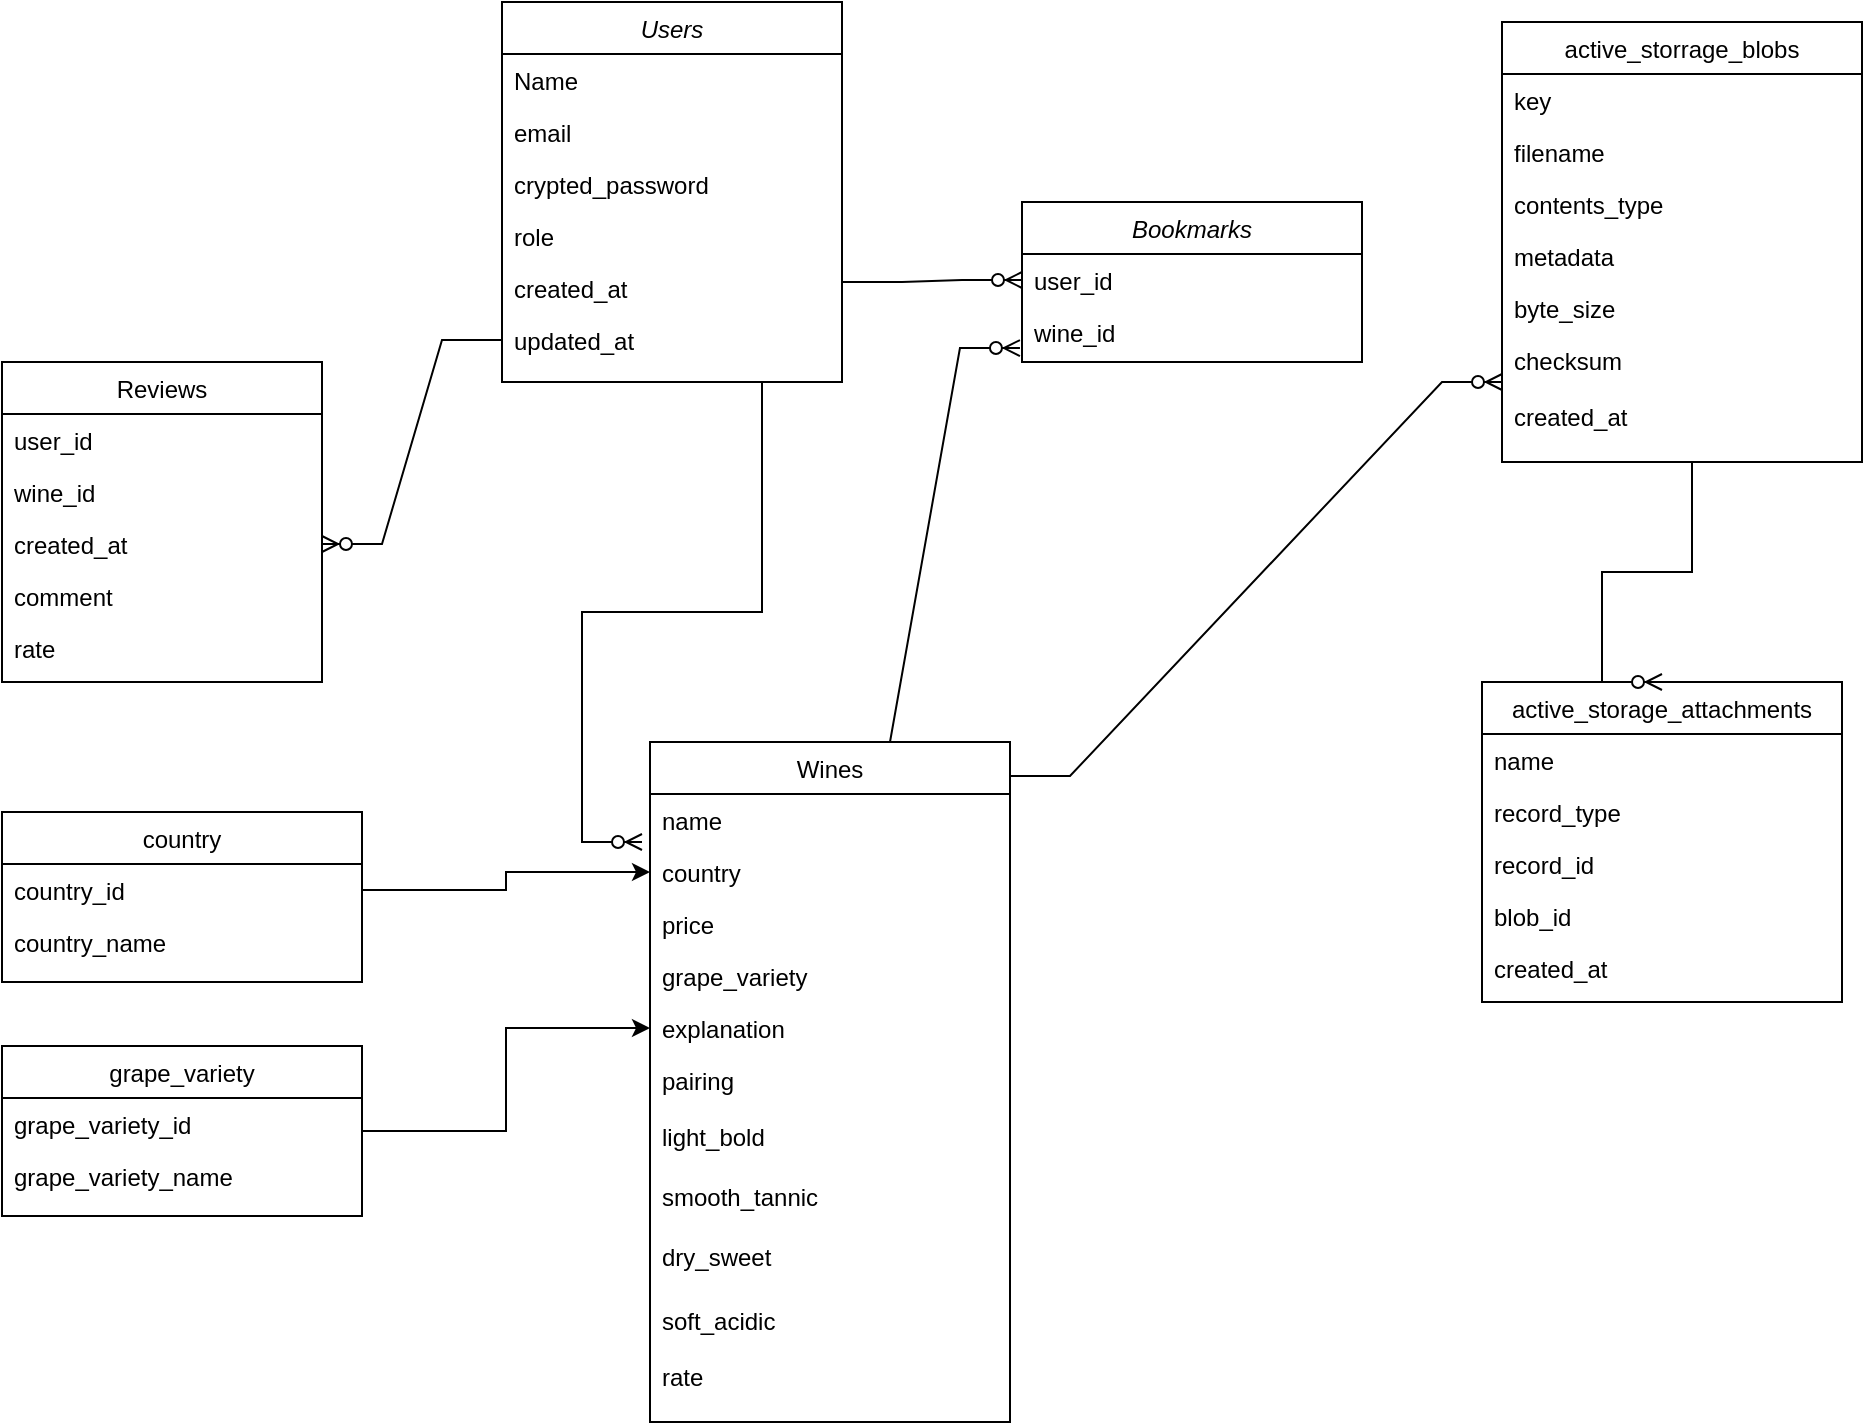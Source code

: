 <mxfile version="18.0.5" type="github"><diagram id="C5RBs43oDa-KdzZeNtuy" name="Page-1"><mxGraphModel dx="1184" dy="658" grid="1" gridSize="10" guides="1" tooltips="1" connect="1" arrows="1" fold="1" page="1" pageScale="1" pageWidth="827" pageHeight="1169" math="0" shadow="0"><root><mxCell id="WIyWlLk6GJQsqaUBKTNV-0"/><mxCell id="WIyWlLk6GJQsqaUBKTNV-1" parent="WIyWlLk6GJQsqaUBKTNV-0"/><mxCell id="zkfFHV4jXpPFQw0GAbJ--0" value="Users" style="swimlane;fontStyle=2;align=center;verticalAlign=top;childLayout=stackLayout;horizontal=1;startSize=26;horizontalStack=0;resizeParent=1;resizeLast=0;collapsible=1;marginBottom=0;rounded=0;shadow=0;strokeWidth=1;" parent="WIyWlLk6GJQsqaUBKTNV-1" vertex="1"><mxGeometry x="250" y="20" width="170" height="190" as="geometry"><mxRectangle x="230" y="140" width="160" height="26" as="alternateBounds"/></mxGeometry></mxCell><mxCell id="zkfFHV4jXpPFQw0GAbJ--1" value="Name" style="text;align=left;verticalAlign=top;spacingLeft=4;spacingRight=4;overflow=hidden;rotatable=0;points=[[0,0.5],[1,0.5]];portConstraint=eastwest;" parent="zkfFHV4jXpPFQw0GAbJ--0" vertex="1"><mxGeometry y="26" width="170" height="26" as="geometry"/></mxCell><mxCell id="zkfFHV4jXpPFQw0GAbJ--2" value="email" style="text;align=left;verticalAlign=top;spacingLeft=4;spacingRight=4;overflow=hidden;rotatable=0;points=[[0,0.5],[1,0.5]];portConstraint=eastwest;rounded=0;shadow=0;html=0;" parent="zkfFHV4jXpPFQw0GAbJ--0" vertex="1"><mxGeometry y="52" width="170" height="26" as="geometry"/></mxCell><mxCell id="zkfFHV4jXpPFQw0GAbJ--3" value="crypted_password" style="text;align=left;verticalAlign=top;spacingLeft=4;spacingRight=4;overflow=hidden;rotatable=0;points=[[0,0.5],[1,0.5]];portConstraint=eastwest;rounded=0;shadow=0;html=0;" parent="zkfFHV4jXpPFQw0GAbJ--0" vertex="1"><mxGeometry y="78" width="170" height="26" as="geometry"/></mxCell><mxCell id="zkfFHV4jXpPFQw0GAbJ--5" value="role" style="text;align=left;verticalAlign=top;spacingLeft=4;spacingRight=4;overflow=hidden;rotatable=0;points=[[0,0.5],[1,0.5]];portConstraint=eastwest;" parent="zkfFHV4jXpPFQw0GAbJ--0" vertex="1"><mxGeometry y="104" width="170" height="26" as="geometry"/></mxCell><mxCell id="qe4jilPD0aioa20rZRw0-1" value="created_at" style="text;align=left;verticalAlign=top;spacingLeft=4;spacingRight=4;overflow=hidden;rotatable=0;points=[[0,0.5],[1,0.5]];portConstraint=eastwest;rounded=0;shadow=0;html=0;" parent="zkfFHV4jXpPFQw0GAbJ--0" vertex="1"><mxGeometry y="130" width="170" height="26" as="geometry"/></mxCell><mxCell id="qe4jilPD0aioa20rZRw0-2" value="updated_at" style="text;align=left;verticalAlign=top;spacingLeft=4;spacingRight=4;overflow=hidden;rotatable=0;points=[[0,0.5],[1,0.5]];portConstraint=eastwest;rounded=0;shadow=0;html=0;" parent="zkfFHV4jXpPFQw0GAbJ--0" vertex="1"><mxGeometry y="156" width="170" height="26" as="geometry"/></mxCell><mxCell id="qe4jilPD0aioa20rZRw0-143" value="" style="edgeStyle=entityRelationEdgeStyle;fontSize=12;html=1;endArrow=ERzeroToMany;endFill=1;rounded=0;exitX=0;exitY=0.5;exitDx=0;exitDy=0;entryX=0;entryY=0.5;entryDx=0;entryDy=0;" parent="zkfFHV4jXpPFQw0GAbJ--0" target="qe4jilPD0aioa20rZRw0-110" edge="1"><mxGeometry width="100" height="100" relative="1" as="geometry"><mxPoint x="170" y="140" as="sourcePoint"/><mxPoint x="80" y="242" as="targetPoint"/></mxGeometry></mxCell><mxCell id="zkfFHV4jXpPFQw0GAbJ--13" value="Reviews" style="swimlane;fontStyle=0;align=center;verticalAlign=top;childLayout=stackLayout;horizontal=1;startSize=26;horizontalStack=0;resizeParent=1;resizeLast=0;collapsible=1;marginBottom=0;rounded=0;shadow=0;strokeWidth=1;" parent="WIyWlLk6GJQsqaUBKTNV-1" vertex="1"><mxGeometry y="200" width="160" height="160" as="geometry"><mxRectangle x="340" y="380" width="170" height="26" as="alternateBounds"/></mxGeometry></mxCell><mxCell id="zkfFHV4jXpPFQw0GAbJ--14" value="user_id&#10;" style="text;align=left;verticalAlign=top;spacingLeft=4;spacingRight=4;overflow=hidden;rotatable=0;points=[[0,0.5],[1,0.5]];portConstraint=eastwest;" parent="zkfFHV4jXpPFQw0GAbJ--13" vertex="1"><mxGeometry y="26" width="160" height="26" as="geometry"/></mxCell><mxCell id="qe4jilPD0aioa20rZRw0-96" value="wine_id" style="text;align=left;verticalAlign=top;spacingLeft=4;spacingRight=4;overflow=hidden;rotatable=0;points=[[0,0.5],[1,0.5]];portConstraint=eastwest;" parent="zkfFHV4jXpPFQw0GAbJ--13" vertex="1"><mxGeometry y="52" width="160" height="26" as="geometry"/></mxCell><mxCell id="qe4jilPD0aioa20rZRw0-97" value="created_at&#10;" style="text;align=left;verticalAlign=top;spacingLeft=4;spacingRight=4;overflow=hidden;rotatable=0;points=[[0,0.5],[1,0.5]];portConstraint=eastwest;" parent="zkfFHV4jXpPFQw0GAbJ--13" vertex="1"><mxGeometry y="78" width="160" height="26" as="geometry"/></mxCell><mxCell id="qe4jilPD0aioa20rZRw0-98" value="comment" style="text;align=left;verticalAlign=top;spacingLeft=4;spacingRight=4;overflow=hidden;rotatable=0;points=[[0,0.5],[1,0.5]];portConstraint=eastwest;" parent="zkfFHV4jXpPFQw0GAbJ--13" vertex="1"><mxGeometry y="104" width="160" height="26" as="geometry"/></mxCell><mxCell id="qe4jilPD0aioa20rZRw0-102" value="rate" style="text;align=left;verticalAlign=top;spacingLeft=4;spacingRight=4;overflow=hidden;rotatable=0;points=[[0,0.5],[1,0.5]];portConstraint=eastwest;" parent="zkfFHV4jXpPFQw0GAbJ--13" vertex="1"><mxGeometry y="130" width="160" height="26" as="geometry"/></mxCell><mxCell id="zkfFHV4jXpPFQw0GAbJ--17" value="Wines" style="swimlane;fontStyle=0;align=center;verticalAlign=middle;childLayout=stackLayout;horizontal=1;startSize=26;horizontalStack=0;resizeParent=1;resizeLast=0;collapsible=1;marginBottom=0;rounded=0;shadow=0;strokeWidth=1;" parent="WIyWlLk6GJQsqaUBKTNV-1" vertex="1"><mxGeometry x="324" y="390" width="180" height="340" as="geometry"><mxRectangle x="550" y="140" width="160" height="26" as="alternateBounds"/></mxGeometry></mxCell><mxCell id="zkfFHV4jXpPFQw0GAbJ--18" value="name" style="text;align=left;verticalAlign=middle;spacingLeft=4;spacingRight=4;overflow=hidden;rotatable=0;points=[[0,0.5],[1,0.5]];portConstraint=eastwest;" parent="zkfFHV4jXpPFQw0GAbJ--17" vertex="1"><mxGeometry y="26" width="180" height="26" as="geometry"/></mxCell><mxCell id="zkfFHV4jXpPFQw0GAbJ--20" value="country" style="text;align=left;verticalAlign=top;spacingLeft=4;spacingRight=4;overflow=hidden;rotatable=0;points=[[0,0.5],[1,0.5]];portConstraint=eastwest;rounded=0;shadow=0;html=0;" parent="zkfFHV4jXpPFQw0GAbJ--17" vertex="1"><mxGeometry y="52" width="180" height="26" as="geometry"/></mxCell><mxCell id="zkfFHV4jXpPFQw0GAbJ--21" value="price" style="text;align=left;verticalAlign=top;spacingLeft=4;spacingRight=4;overflow=hidden;rotatable=0;points=[[0,0.5],[1,0.5]];portConstraint=eastwest;rounded=0;shadow=0;html=0;" parent="zkfFHV4jXpPFQw0GAbJ--17" vertex="1"><mxGeometry y="78" width="180" height="26" as="geometry"/></mxCell><mxCell id="zkfFHV4jXpPFQw0GAbJ--22" value="grape_variety" style="text;align=left;verticalAlign=top;spacingLeft=4;spacingRight=4;overflow=hidden;rotatable=0;points=[[0,0.5],[1,0.5]];portConstraint=eastwest;rounded=0;shadow=0;html=0;" parent="zkfFHV4jXpPFQw0GAbJ--17" vertex="1"><mxGeometry y="104" width="180" height="26" as="geometry"/></mxCell><mxCell id="zkfFHV4jXpPFQw0GAbJ--24" value="explanation" style="text;align=left;verticalAlign=top;spacingLeft=4;spacingRight=4;overflow=hidden;rotatable=0;points=[[0,0.5],[1,0.5]];portConstraint=eastwest;" parent="zkfFHV4jXpPFQw0GAbJ--17" vertex="1"><mxGeometry y="130" width="180" height="26" as="geometry"/></mxCell><mxCell id="zkfFHV4jXpPFQw0GAbJ--25" value="pairing" style="text;align=left;verticalAlign=top;spacingLeft=4;spacingRight=4;overflow=hidden;rotatable=0;points=[[0,0.5],[1,0.5]];portConstraint=eastwest;" parent="zkfFHV4jXpPFQw0GAbJ--17" vertex="1"><mxGeometry y="156" width="180" height="28" as="geometry"/></mxCell><mxCell id="qe4jilPD0aioa20rZRw0-5" value="light_bold" style="text;align=left;verticalAlign=top;spacingLeft=4;spacingRight=4;overflow=hidden;rotatable=0;points=[[0,0.5],[1,0.5]];portConstraint=eastwest;" parent="zkfFHV4jXpPFQw0GAbJ--17" vertex="1"><mxGeometry y="184" width="180" height="30" as="geometry"/></mxCell><mxCell id="qe4jilPD0aioa20rZRw0-6" value="smooth_tannic" style="text;align=left;verticalAlign=top;spacingLeft=4;spacingRight=4;overflow=hidden;rotatable=0;points=[[0,0.5],[1,0.5]];portConstraint=eastwest;" parent="zkfFHV4jXpPFQw0GAbJ--17" vertex="1"><mxGeometry y="214" width="180" height="30" as="geometry"/></mxCell><mxCell id="qe4jilPD0aioa20rZRw0-7" value="dry_sweet" style="text;align=left;verticalAlign=top;spacingLeft=4;spacingRight=4;overflow=hidden;rotatable=0;points=[[0,0.5],[1,0.5]];portConstraint=eastwest;" parent="zkfFHV4jXpPFQw0GAbJ--17" vertex="1"><mxGeometry y="244" width="180" height="32" as="geometry"/></mxCell><mxCell id="qe4jilPD0aioa20rZRw0-8" value="soft_acidic" style="text;align=left;verticalAlign=top;spacingLeft=4;spacingRight=4;overflow=hidden;rotatable=0;points=[[0,0.5],[1,0.5]];portConstraint=eastwest;" parent="zkfFHV4jXpPFQw0GAbJ--17" vertex="1"><mxGeometry y="276" width="180" height="28" as="geometry"/></mxCell><mxCell id="qe4jilPD0aioa20rZRw0-94" value="rate" style="text;align=left;verticalAlign=top;spacingLeft=4;spacingRight=4;overflow=hidden;rotatable=0;points=[[0,0.5],[1,0.5]];portConstraint=eastwest;" parent="zkfFHV4jXpPFQw0GAbJ--17" vertex="1"><mxGeometry y="304" width="180" height="28" as="geometry"/></mxCell><mxCell id="qe4jilPD0aioa20rZRw0-109" value="Bookmarks" style="swimlane;fontStyle=2;align=center;verticalAlign=top;childLayout=stackLayout;horizontal=1;startSize=26;horizontalStack=0;resizeParent=1;resizeLast=0;collapsible=1;marginBottom=0;rounded=0;shadow=0;strokeWidth=1;" parent="WIyWlLk6GJQsqaUBKTNV-1" vertex="1"><mxGeometry x="510" y="120" width="170" height="80" as="geometry"><mxRectangle x="230" y="140" width="160" height="26" as="alternateBounds"/></mxGeometry></mxCell><mxCell id="qe4jilPD0aioa20rZRw0-110" value="user_id" style="text;align=left;verticalAlign=top;spacingLeft=4;spacingRight=4;overflow=hidden;rotatable=0;points=[[0,0.5],[1,0.5]];portConstraint=eastwest;" parent="qe4jilPD0aioa20rZRw0-109" vertex="1"><mxGeometry y="26" width="170" height="26" as="geometry"/></mxCell><mxCell id="qe4jilPD0aioa20rZRw0-111" value="wine_id" style="text;align=left;verticalAlign=top;spacingLeft=4;spacingRight=4;overflow=hidden;rotatable=0;points=[[0,0.5],[1,0.5]];portConstraint=eastwest;rounded=0;shadow=0;html=0;" parent="qe4jilPD0aioa20rZRw0-109" vertex="1"><mxGeometry y="52" width="170" height="26" as="geometry"/></mxCell><mxCell id="qe4jilPD0aioa20rZRw0-118" value="active_storrage_blobs" style="swimlane;fontStyle=0;align=center;verticalAlign=middle;childLayout=stackLayout;horizontal=1;startSize=26;horizontalStack=0;resizeParent=1;resizeLast=0;collapsible=1;marginBottom=0;rounded=0;shadow=0;strokeWidth=1;" parent="WIyWlLk6GJQsqaUBKTNV-1" vertex="1"><mxGeometry x="750" y="30" width="180" height="220" as="geometry"><mxRectangle x="550" y="140" width="160" height="26" as="alternateBounds"/></mxGeometry></mxCell><mxCell id="qe4jilPD0aioa20rZRw0-119" value="key" style="text;align=left;verticalAlign=middle;spacingLeft=4;spacingRight=4;overflow=hidden;rotatable=0;points=[[0,0.5],[1,0.5]];portConstraint=eastwest;" parent="qe4jilPD0aioa20rZRw0-118" vertex="1"><mxGeometry y="26" width="180" height="26" as="geometry"/></mxCell><mxCell id="qe4jilPD0aioa20rZRw0-120" value="filename" style="text;align=left;verticalAlign=top;spacingLeft=4;spacingRight=4;overflow=hidden;rotatable=0;points=[[0,0.5],[1,0.5]];portConstraint=eastwest;rounded=0;shadow=0;html=0;" parent="qe4jilPD0aioa20rZRw0-118" vertex="1"><mxGeometry y="52" width="180" height="26" as="geometry"/></mxCell><mxCell id="qe4jilPD0aioa20rZRw0-121" value="contents_type" style="text;align=left;verticalAlign=top;spacingLeft=4;spacingRight=4;overflow=hidden;rotatable=0;points=[[0,0.5],[1,0.5]];portConstraint=eastwest;rounded=0;shadow=0;html=0;" parent="qe4jilPD0aioa20rZRw0-118" vertex="1"><mxGeometry y="78" width="180" height="26" as="geometry"/></mxCell><mxCell id="qe4jilPD0aioa20rZRw0-122" value="metadata" style="text;align=left;verticalAlign=top;spacingLeft=4;spacingRight=4;overflow=hidden;rotatable=0;points=[[0,0.5],[1,0.5]];portConstraint=eastwest;rounded=0;shadow=0;html=0;" parent="qe4jilPD0aioa20rZRw0-118" vertex="1"><mxGeometry y="104" width="180" height="26" as="geometry"/></mxCell><mxCell id="qe4jilPD0aioa20rZRw0-123" value="byte_size" style="text;align=left;verticalAlign=top;spacingLeft=4;spacingRight=4;overflow=hidden;rotatable=0;points=[[0,0.5],[1,0.5]];portConstraint=eastwest;" parent="qe4jilPD0aioa20rZRw0-118" vertex="1"><mxGeometry y="130" width="180" height="26" as="geometry"/></mxCell><mxCell id="qe4jilPD0aioa20rZRw0-124" value="checksum" style="text;align=left;verticalAlign=top;spacingLeft=4;spacingRight=4;overflow=hidden;rotatable=0;points=[[0,0.5],[1,0.5]];portConstraint=eastwest;" parent="qe4jilPD0aioa20rZRw0-118" vertex="1"><mxGeometry y="156" width="180" height="28" as="geometry"/></mxCell><mxCell id="qe4jilPD0aioa20rZRw0-125" value="created_at" style="text;align=left;verticalAlign=top;spacingLeft=4;spacingRight=4;overflow=hidden;rotatable=0;points=[[0,0.5],[1,0.5]];portConstraint=eastwest;" parent="qe4jilPD0aioa20rZRw0-118" vertex="1"><mxGeometry y="184" width="180" height="30" as="geometry"/></mxCell><mxCell id="qe4jilPD0aioa20rZRw0-130" value="active_storage_attachments" style="swimlane;fontStyle=0;align=center;verticalAlign=middle;childLayout=stackLayout;horizontal=1;startSize=26;horizontalStack=0;resizeParent=1;resizeLast=0;collapsible=1;marginBottom=0;rounded=0;shadow=0;strokeWidth=1;" parent="WIyWlLk6GJQsqaUBKTNV-1" vertex="1"><mxGeometry x="740" y="360" width="180" height="160" as="geometry"><mxRectangle x="550" y="140" width="160" height="26" as="alternateBounds"/></mxGeometry></mxCell><mxCell id="qe4jilPD0aioa20rZRw0-131" value="name" style="text;align=left;verticalAlign=middle;spacingLeft=4;spacingRight=4;overflow=hidden;rotatable=0;points=[[0,0.5],[1,0.5]];portConstraint=eastwest;" parent="qe4jilPD0aioa20rZRw0-130" vertex="1"><mxGeometry y="26" width="180" height="26" as="geometry"/></mxCell><mxCell id="qe4jilPD0aioa20rZRw0-132" value="record_type" style="text;align=left;verticalAlign=top;spacingLeft=4;spacingRight=4;overflow=hidden;rotatable=0;points=[[0,0.5],[1,0.5]];portConstraint=eastwest;rounded=0;shadow=0;html=0;" parent="qe4jilPD0aioa20rZRw0-130" vertex="1"><mxGeometry y="52" width="180" height="26" as="geometry"/></mxCell><mxCell id="qe4jilPD0aioa20rZRw0-133" value="record_id" style="text;align=left;verticalAlign=top;spacingLeft=4;spacingRight=4;overflow=hidden;rotatable=0;points=[[0,0.5],[1,0.5]];portConstraint=eastwest;rounded=0;shadow=0;html=0;" parent="qe4jilPD0aioa20rZRw0-130" vertex="1"><mxGeometry y="78" width="180" height="26" as="geometry"/></mxCell><mxCell id="qe4jilPD0aioa20rZRw0-134" value="blob_id" style="text;align=left;verticalAlign=top;spacingLeft=4;spacingRight=4;overflow=hidden;rotatable=0;points=[[0,0.5],[1,0.5]];portConstraint=eastwest;rounded=0;shadow=0;html=0;" parent="qe4jilPD0aioa20rZRw0-130" vertex="1"><mxGeometry y="104" width="180" height="26" as="geometry"/></mxCell><mxCell id="qe4jilPD0aioa20rZRw0-135" value="created_at" style="text;align=left;verticalAlign=top;spacingLeft=4;spacingRight=4;overflow=hidden;rotatable=0;points=[[0,0.5],[1,0.5]];portConstraint=eastwest;" parent="qe4jilPD0aioa20rZRw0-130" vertex="1"><mxGeometry y="130" width="180" height="26" as="geometry"/></mxCell><mxCell id="qe4jilPD0aioa20rZRw0-141" value="" style="edgeStyle=entityRelationEdgeStyle;fontSize=12;html=1;endArrow=ERzeroToMany;endFill=1;rounded=0;exitX=0;exitY=0.5;exitDx=0;exitDy=0;" parent="WIyWlLk6GJQsqaUBKTNV-1" source="qe4jilPD0aioa20rZRw0-2" target="qe4jilPD0aioa20rZRw0-97" edge="1"><mxGeometry width="100" height="100" relative="1" as="geometry"><mxPoint x="60" y="120" as="sourcePoint"/><mxPoint x="150" y="20" as="targetPoint"/></mxGeometry></mxCell><mxCell id="qe4jilPD0aioa20rZRw0-142" value="" style="edgeStyle=entityRelationEdgeStyle;fontSize=12;html=1;endArrow=ERzeroToMany;endFill=1;rounded=0;exitX=0;exitY=0.5;exitDx=0;exitDy=0;" parent="WIyWlLk6GJQsqaUBKTNV-1" edge="1"><mxGeometry width="100" height="100" relative="1" as="geometry"><mxPoint x="350" y="210" as="sourcePoint"/><mxPoint x="320" y="440" as="targetPoint"/></mxGeometry></mxCell><mxCell id="qe4jilPD0aioa20rZRw0-144" value="" style="edgeStyle=entityRelationEdgeStyle;fontSize=12;html=1;endArrow=ERzeroToMany;endFill=1;rounded=0;exitX=0.5;exitY=0;exitDx=0;exitDy=0;entryX=-0.006;entryY=0.808;entryDx=0;entryDy=0;entryPerimeter=0;" parent="WIyWlLk6GJQsqaUBKTNV-1" source="zkfFHV4jXpPFQw0GAbJ--17" target="qe4jilPD0aioa20rZRw0-111" edge="1"><mxGeometry width="100" height="100" relative="1" as="geometry"><mxPoint x="430" y="371" as="sourcePoint"/><mxPoint x="520" y="370" as="targetPoint"/></mxGeometry></mxCell><mxCell id="qe4jilPD0aioa20rZRw0-145" value="" style="edgeStyle=entityRelationEdgeStyle;fontSize=12;html=1;endArrow=ERzeroToMany;endFill=1;rounded=0;exitX=1;exitY=0.05;exitDx=0;exitDy=0;entryX=-0.006;entryY=0.808;entryDx=0;entryDy=0;entryPerimeter=0;exitPerimeter=0;" parent="WIyWlLk6GJQsqaUBKTNV-1" source="zkfFHV4jXpPFQw0GAbJ--17" edge="1"><mxGeometry width="100" height="100" relative="1" as="geometry"><mxPoint x="655.02" y="406.99" as="sourcePoint"/><mxPoint x="750" y="209.998" as="targetPoint"/></mxGeometry></mxCell><mxCell id="qe4jilPD0aioa20rZRw0-146" value="" style="edgeStyle=entityRelationEdgeStyle;fontSize=12;html=1;endArrow=ERzeroToMany;endFill=1;rounded=0;entryX=0.5;entryY=0;entryDx=0;entryDy=0;" parent="WIyWlLk6GJQsqaUBKTNV-1" target="qe4jilPD0aioa20rZRw0-130" edge="1"><mxGeometry width="100" height="100" relative="1" as="geometry"><mxPoint x="815" y="250" as="sourcePoint"/><mxPoint x="875" y="310" as="targetPoint"/></mxGeometry></mxCell><mxCell id="dicMXoLq_So1TRJrHT9W-0" value="country" style="swimlane;fontStyle=0;align=center;verticalAlign=middle;childLayout=stackLayout;horizontal=1;startSize=26;horizontalStack=0;resizeParent=1;resizeLast=0;collapsible=1;marginBottom=0;rounded=0;shadow=0;strokeWidth=1;" vertex="1" parent="WIyWlLk6GJQsqaUBKTNV-1"><mxGeometry y="425" width="180" height="85" as="geometry"><mxRectangle x="550" y="140" width="160" height="26" as="alternateBounds"/></mxGeometry></mxCell><mxCell id="dicMXoLq_So1TRJrHT9W-1" value="country_id" style="text;align=left;verticalAlign=middle;spacingLeft=4;spacingRight=4;overflow=hidden;rotatable=0;points=[[0,0.5],[1,0.5]];portConstraint=eastwest;" vertex="1" parent="dicMXoLq_So1TRJrHT9W-0"><mxGeometry y="26" width="180" height="26" as="geometry"/></mxCell><mxCell id="dicMXoLq_So1TRJrHT9W-2" value="country_name" style="text;align=left;verticalAlign=top;spacingLeft=4;spacingRight=4;overflow=hidden;rotatable=0;points=[[0,0.5],[1,0.5]];portConstraint=eastwest;rounded=0;shadow=0;html=0;" vertex="1" parent="dicMXoLq_So1TRJrHT9W-0"><mxGeometry y="52" width="180" height="26" as="geometry"/></mxCell><mxCell id="dicMXoLq_So1TRJrHT9W-7" style="edgeStyle=orthogonalEdgeStyle;rounded=0;orthogonalLoop=1;jettySize=auto;html=1;entryX=0;entryY=0.5;entryDx=0;entryDy=0;" edge="1" parent="WIyWlLk6GJQsqaUBKTNV-1" source="dicMXoLq_So1TRJrHT9W-1" target="zkfFHV4jXpPFQw0GAbJ--20"><mxGeometry relative="1" as="geometry"/></mxCell><mxCell id="dicMXoLq_So1TRJrHT9W-11" style="edgeStyle=orthogonalEdgeStyle;rounded=0;orthogonalLoop=1;jettySize=auto;html=1;entryX=0;entryY=0.5;entryDx=0;entryDy=0;" edge="1" parent="WIyWlLk6GJQsqaUBKTNV-1" source="dicMXoLq_So1TRJrHT9W-8" target="zkfFHV4jXpPFQw0GAbJ--24"><mxGeometry relative="1" as="geometry"/></mxCell><mxCell id="dicMXoLq_So1TRJrHT9W-8" value="grape_variety" style="swimlane;fontStyle=0;align=center;verticalAlign=middle;childLayout=stackLayout;horizontal=1;startSize=26;horizontalStack=0;resizeParent=1;resizeLast=0;collapsible=1;marginBottom=0;rounded=0;shadow=0;strokeWidth=1;" vertex="1" parent="WIyWlLk6GJQsqaUBKTNV-1"><mxGeometry y="542" width="180" height="85" as="geometry"><mxRectangle x="550" y="140" width="160" height="26" as="alternateBounds"/></mxGeometry></mxCell><mxCell id="dicMXoLq_So1TRJrHT9W-9" value="grape_variety_id" style="text;align=left;verticalAlign=middle;spacingLeft=4;spacingRight=4;overflow=hidden;rotatable=0;points=[[0,0.5],[1,0.5]];portConstraint=eastwest;" vertex="1" parent="dicMXoLq_So1TRJrHT9W-8"><mxGeometry y="26" width="180" height="26" as="geometry"/></mxCell><mxCell id="dicMXoLq_So1TRJrHT9W-10" value="grape_variety_name" style="text;align=left;verticalAlign=top;spacingLeft=4;spacingRight=4;overflow=hidden;rotatable=0;points=[[0,0.5],[1,0.5]];portConstraint=eastwest;rounded=0;shadow=0;html=0;" vertex="1" parent="dicMXoLq_So1TRJrHT9W-8"><mxGeometry y="52" width="180" height="26" as="geometry"/></mxCell></root></mxGraphModel></diagram></mxfile>